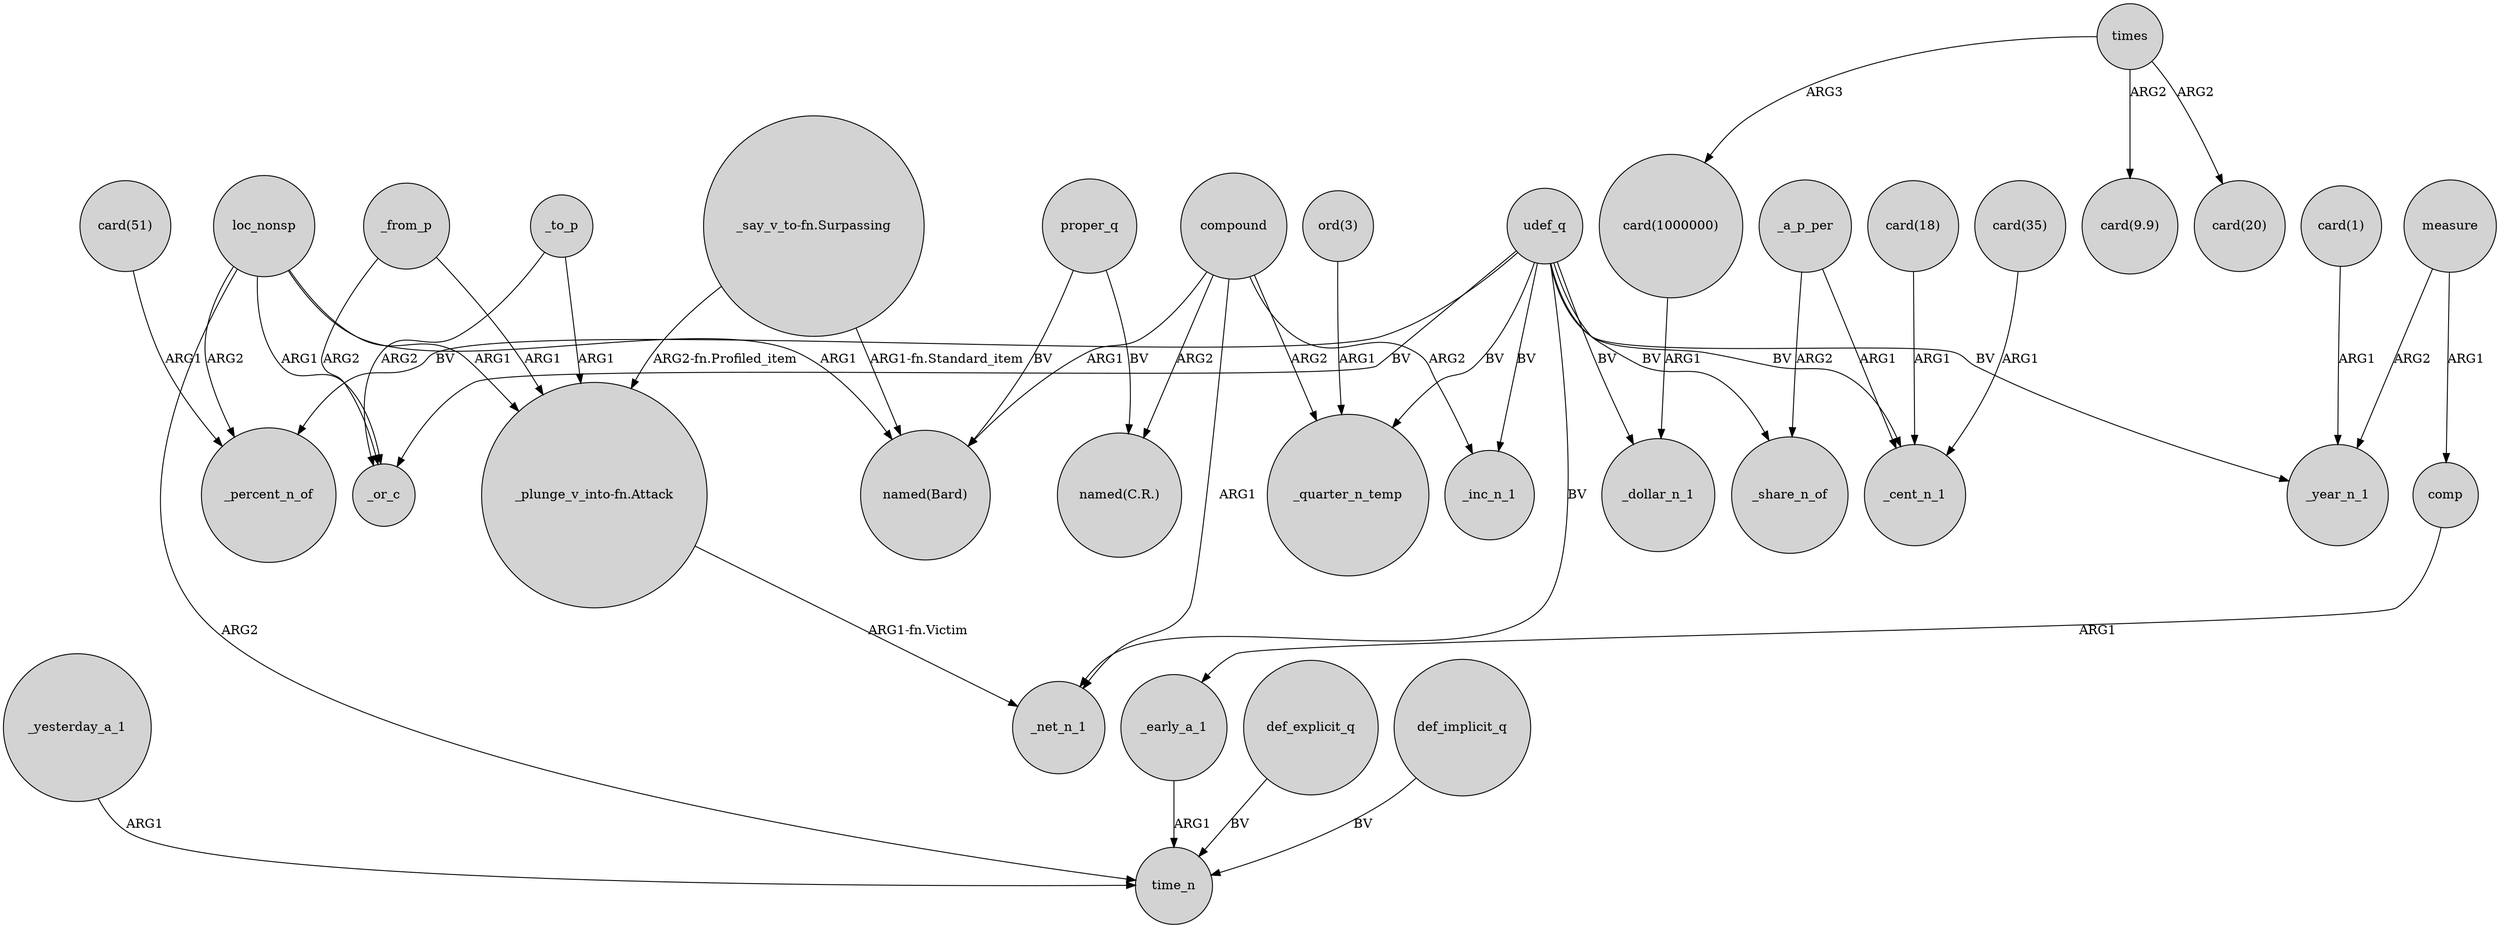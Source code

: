 digraph {
	node [shape=circle style=filled]
	_early_a_1 -> time_n [label=ARG1]
	_from_p -> "_plunge_v_into-fn.Attack" [label=ARG1]
	_to_p -> _or_c [label=ARG2]
	"ord(3)" -> _quarter_n_temp [label=ARG1]
	"card(35)" -> _cent_n_1 [label=ARG1]
	_a_p_per -> _cent_n_1 [label=ARG1]
	"card(1)" -> _year_n_1 [label=ARG1]
	proper_q -> "named(C.R.)" [label=BV]
	compound -> "named(C.R.)" [label=ARG2]
	times -> "card(1000000)" [label=ARG3]
	comp -> _early_a_1 [label=ARG1]
	_yesterday_a_1 -> time_n [label=ARG1]
	compound -> "named(Bard)" [label=ARG1]
	_to_p -> "_plunge_v_into-fn.Attack" [label=ARG1]
	udef_q -> _cent_n_1 [label=BV]
	proper_q -> "named(Bard)" [label=BV]
	udef_q -> _or_c [label=BV]
	loc_nonsp -> "named(Bard)" [label=ARG1]
	udef_q -> _inc_n_1 [label=BV]
	measure -> _year_n_1 [label=ARG2]
	"_say_v_to-fn.Surpassing" -> "named(Bard)" [label="ARG1-fn.Standard_item"]
	times -> "card(9.9)" [label=ARG2]
	compound -> _inc_n_1 [label=ARG2]
	compound -> _quarter_n_temp [label=ARG2]
	_a_p_per -> _share_n_of [label=ARG2]
	udef_q -> _percent_n_of [label=BV]
	udef_q -> _share_n_of [label=BV]
	udef_q -> _net_n_1 [label=BV]
	compound -> _net_n_1 [label=ARG1]
	udef_q -> _dollar_n_1 [label=BV]
	"card(1000000)" -> _dollar_n_1 [label=ARG1]
	times -> "card(20)" [label=ARG2]
	"_plunge_v_into-fn.Attack" -> _net_n_1 [label="ARG1-fn.Victim"]
	_from_p -> _or_c [label=ARG2]
	loc_nonsp -> _or_c [label=ARG1]
	"card(18)" -> _cent_n_1 [label=ARG1]
	"_say_v_to-fn.Surpassing" -> "_plunge_v_into-fn.Attack" [label="ARG2-fn.Profiled_item"]
	measure -> comp [label=ARG1]
	udef_q -> _quarter_n_temp [label=BV]
	loc_nonsp -> "_plunge_v_into-fn.Attack" [label=ARG1]
	"card(51)" -> _percent_n_of [label=ARG1]
	def_explicit_q -> time_n [label=BV]
	udef_q -> _year_n_1 [label=BV]
	loc_nonsp -> time_n [label=ARG2]
	def_implicit_q -> time_n [label=BV]
	loc_nonsp -> _percent_n_of [label=ARG2]
}
